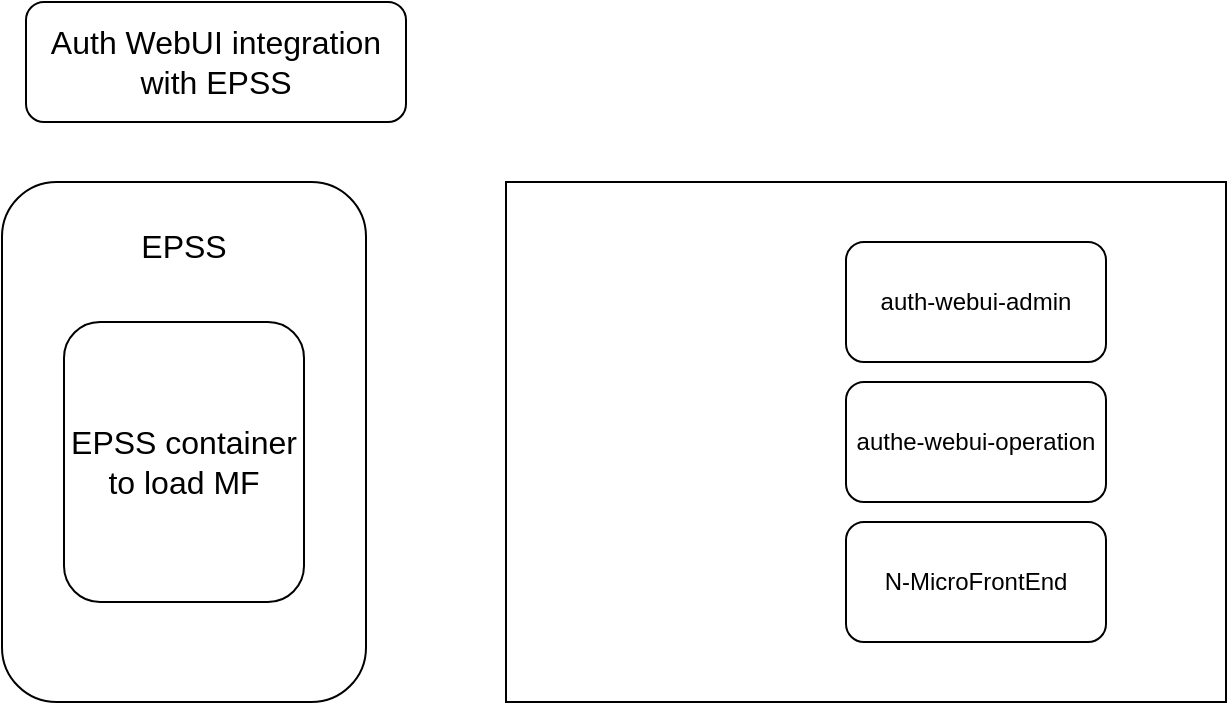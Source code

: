 <mxfile version="14.8.5" type="github">
  <diagram id="6D3YFbLRLACvCleUi_oQ" name="Page-1">
    <mxGraphModel dx="868" dy="450" grid="1" gridSize="10" guides="1" tooltips="1" connect="1" arrows="1" fold="1" page="1" pageScale="1" pageWidth="850" pageHeight="1100" math="0" shadow="0">
      <root>
        <mxCell id="0" />
        <mxCell id="1" parent="0" />
        <mxCell id="_qEDWN-4wOghDL8Nv2NW-1" value="Auth WebUI integration with EPSS" style="rounded=1;whiteSpace=wrap;html=1;fontSize=16;" parent="1" vertex="1">
          <mxGeometry x="70" y="20" width="190" height="60" as="geometry" />
        </mxCell>
        <mxCell id="_qEDWN-4wOghDL8Nv2NW-3" value="&lt;p style=&quot;line-height: 120%&quot;&gt;EPSS&lt;/p&gt;" style="rounded=1;whiteSpace=wrap;html=1;fontSize=16;align=center;verticalAlign=top;" parent="1" vertex="1">
          <mxGeometry x="58" y="110" width="182" height="260" as="geometry" />
        </mxCell>
        <mxCell id="_qEDWN-4wOghDL8Nv2NW-4" value="" style="rounded=1;whiteSpace=wrap;html=1;fontSize=16;arcSize=0;" parent="1" vertex="1">
          <mxGeometry x="310" y="110" width="360" height="260" as="geometry" />
        </mxCell>
        <mxCell id="OaYQ6bWLyEP4QGf8oPJB-1" value="EPSS container to load MF" style="rounded=1;whiteSpace=wrap;html=1;verticalAlign=middle;fontSize=16;" vertex="1" parent="1">
          <mxGeometry x="89" y="180" width="120" height="140" as="geometry" />
        </mxCell>
        <mxCell id="OaYQ6bWLyEP4QGf8oPJB-2" value="auth-webui-admin" style="rounded=1;whiteSpace=wrap;html=1;fontSize=12;verticalAlign=middle;" vertex="1" parent="1">
          <mxGeometry x="480" y="140" width="130" height="60" as="geometry" />
        </mxCell>
        <mxCell id="OaYQ6bWLyEP4QGf8oPJB-3" value="authe-webui-operation" style="rounded=1;whiteSpace=wrap;html=1;fontSize=12;verticalAlign=middle;" vertex="1" parent="1">
          <mxGeometry x="480" y="210" width="130" height="60" as="geometry" />
        </mxCell>
        <mxCell id="OaYQ6bWLyEP4QGf8oPJB-4" value="N-MicroFrontEnd" style="rounded=1;whiteSpace=wrap;html=1;fontSize=12;verticalAlign=middle;" vertex="1" parent="1">
          <mxGeometry x="480" y="280" width="130" height="60" as="geometry" />
        </mxCell>
      </root>
    </mxGraphModel>
  </diagram>
</mxfile>
